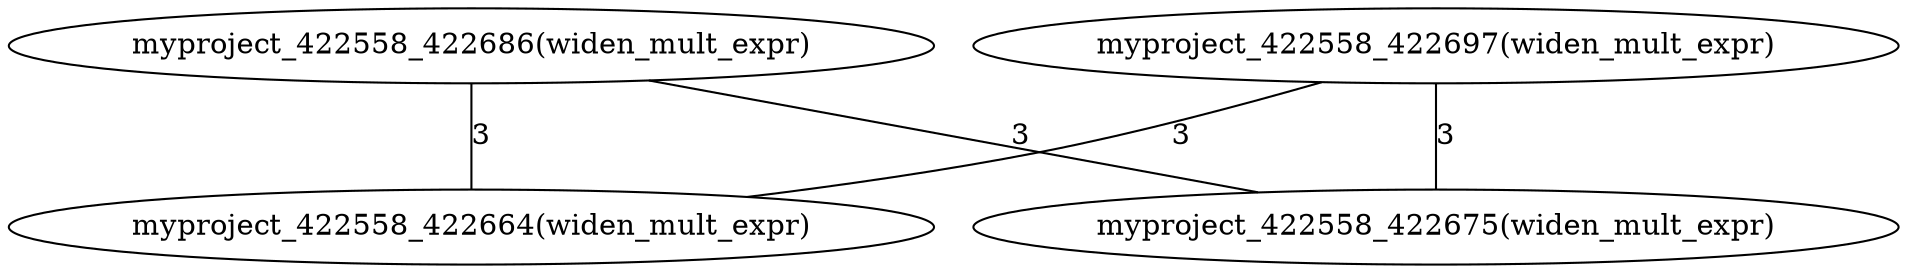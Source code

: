 graph G {
0[label="myproject_422558_422664(widen_mult_expr)"];
1[label="myproject_422558_422675(widen_mult_expr)"];
2[label="myproject_422558_422686(widen_mult_expr)"];
3[label="myproject_422558_422697(widen_mult_expr)"];
2--0 [label="3"];
2--1 [label="3"];
3--0 [label="3"];
3--1 [label="3"];
}
